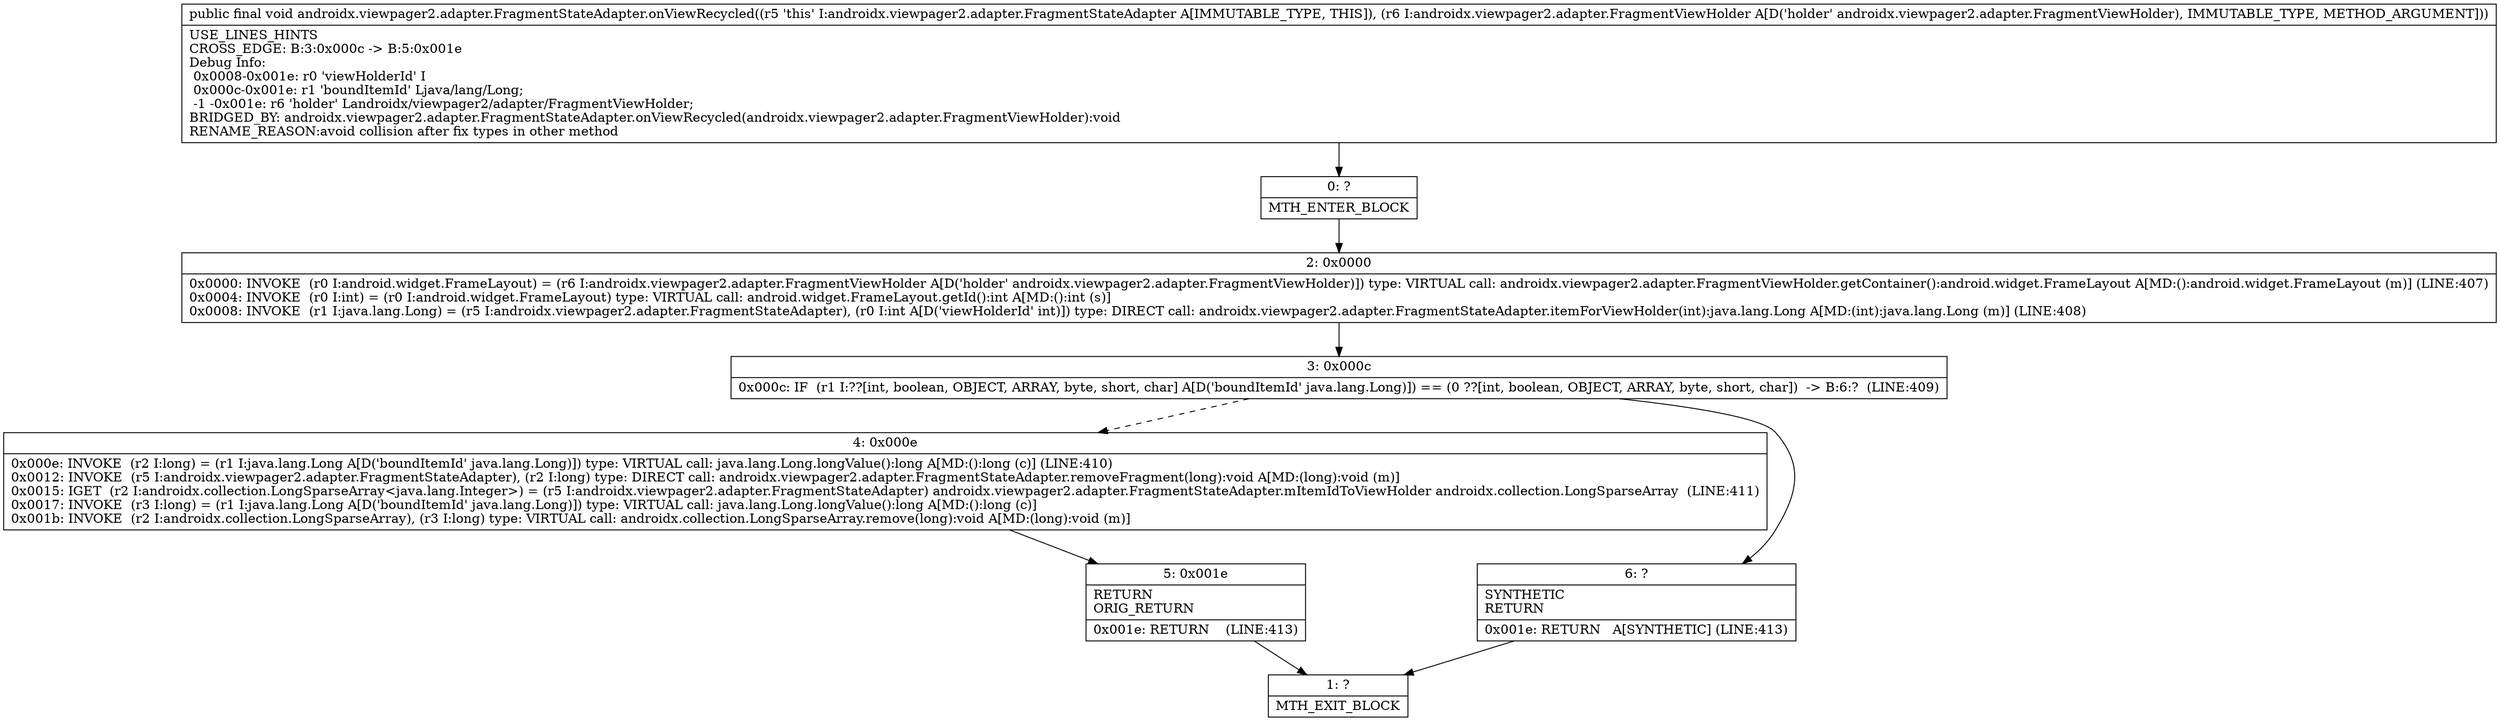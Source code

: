 digraph "CFG forandroidx.viewpager2.adapter.FragmentStateAdapter.onViewRecycled(Landroidx\/viewpager2\/adapter\/FragmentViewHolder;)V" {
Node_0 [shape=record,label="{0\:\ ?|MTH_ENTER_BLOCK\l}"];
Node_2 [shape=record,label="{2\:\ 0x0000|0x0000: INVOKE  (r0 I:android.widget.FrameLayout) = (r6 I:androidx.viewpager2.adapter.FragmentViewHolder A[D('holder' androidx.viewpager2.adapter.FragmentViewHolder)]) type: VIRTUAL call: androidx.viewpager2.adapter.FragmentViewHolder.getContainer():android.widget.FrameLayout A[MD:():android.widget.FrameLayout (m)] (LINE:407)\l0x0004: INVOKE  (r0 I:int) = (r0 I:android.widget.FrameLayout) type: VIRTUAL call: android.widget.FrameLayout.getId():int A[MD:():int (s)]\l0x0008: INVOKE  (r1 I:java.lang.Long) = (r5 I:androidx.viewpager2.adapter.FragmentStateAdapter), (r0 I:int A[D('viewHolderId' int)]) type: DIRECT call: androidx.viewpager2.adapter.FragmentStateAdapter.itemForViewHolder(int):java.lang.Long A[MD:(int):java.lang.Long (m)] (LINE:408)\l}"];
Node_3 [shape=record,label="{3\:\ 0x000c|0x000c: IF  (r1 I:??[int, boolean, OBJECT, ARRAY, byte, short, char] A[D('boundItemId' java.lang.Long)]) == (0 ??[int, boolean, OBJECT, ARRAY, byte, short, char])  \-\> B:6:?  (LINE:409)\l}"];
Node_4 [shape=record,label="{4\:\ 0x000e|0x000e: INVOKE  (r2 I:long) = (r1 I:java.lang.Long A[D('boundItemId' java.lang.Long)]) type: VIRTUAL call: java.lang.Long.longValue():long A[MD:():long (c)] (LINE:410)\l0x0012: INVOKE  (r5 I:androidx.viewpager2.adapter.FragmentStateAdapter), (r2 I:long) type: DIRECT call: androidx.viewpager2.adapter.FragmentStateAdapter.removeFragment(long):void A[MD:(long):void (m)]\l0x0015: IGET  (r2 I:androidx.collection.LongSparseArray\<java.lang.Integer\>) = (r5 I:androidx.viewpager2.adapter.FragmentStateAdapter) androidx.viewpager2.adapter.FragmentStateAdapter.mItemIdToViewHolder androidx.collection.LongSparseArray  (LINE:411)\l0x0017: INVOKE  (r3 I:long) = (r1 I:java.lang.Long A[D('boundItemId' java.lang.Long)]) type: VIRTUAL call: java.lang.Long.longValue():long A[MD:():long (c)]\l0x001b: INVOKE  (r2 I:androidx.collection.LongSparseArray), (r3 I:long) type: VIRTUAL call: androidx.collection.LongSparseArray.remove(long):void A[MD:(long):void (m)]\l}"];
Node_5 [shape=record,label="{5\:\ 0x001e|RETURN\lORIG_RETURN\l|0x001e: RETURN    (LINE:413)\l}"];
Node_1 [shape=record,label="{1\:\ ?|MTH_EXIT_BLOCK\l}"];
Node_6 [shape=record,label="{6\:\ ?|SYNTHETIC\lRETURN\l|0x001e: RETURN   A[SYNTHETIC] (LINE:413)\l}"];
MethodNode[shape=record,label="{public final void androidx.viewpager2.adapter.FragmentStateAdapter.onViewRecycled((r5 'this' I:androidx.viewpager2.adapter.FragmentStateAdapter A[IMMUTABLE_TYPE, THIS]), (r6 I:androidx.viewpager2.adapter.FragmentViewHolder A[D('holder' androidx.viewpager2.adapter.FragmentViewHolder), IMMUTABLE_TYPE, METHOD_ARGUMENT]))  | USE_LINES_HINTS\lCROSS_EDGE: B:3:0x000c \-\> B:5:0x001e\lDebug Info:\l  0x0008\-0x001e: r0 'viewHolderId' I\l  0x000c\-0x001e: r1 'boundItemId' Ljava\/lang\/Long;\l  \-1 \-0x001e: r6 'holder' Landroidx\/viewpager2\/adapter\/FragmentViewHolder;\lBRIDGED_BY: androidx.viewpager2.adapter.FragmentStateAdapter.onViewRecycled(androidx.viewpager2.adapter.FragmentViewHolder):void\lRENAME_REASON:avoid collision after fix types in other method\l}"];
MethodNode -> Node_0;Node_0 -> Node_2;
Node_2 -> Node_3;
Node_3 -> Node_4[style=dashed];
Node_3 -> Node_6;
Node_4 -> Node_5;
Node_5 -> Node_1;
Node_6 -> Node_1;
}

